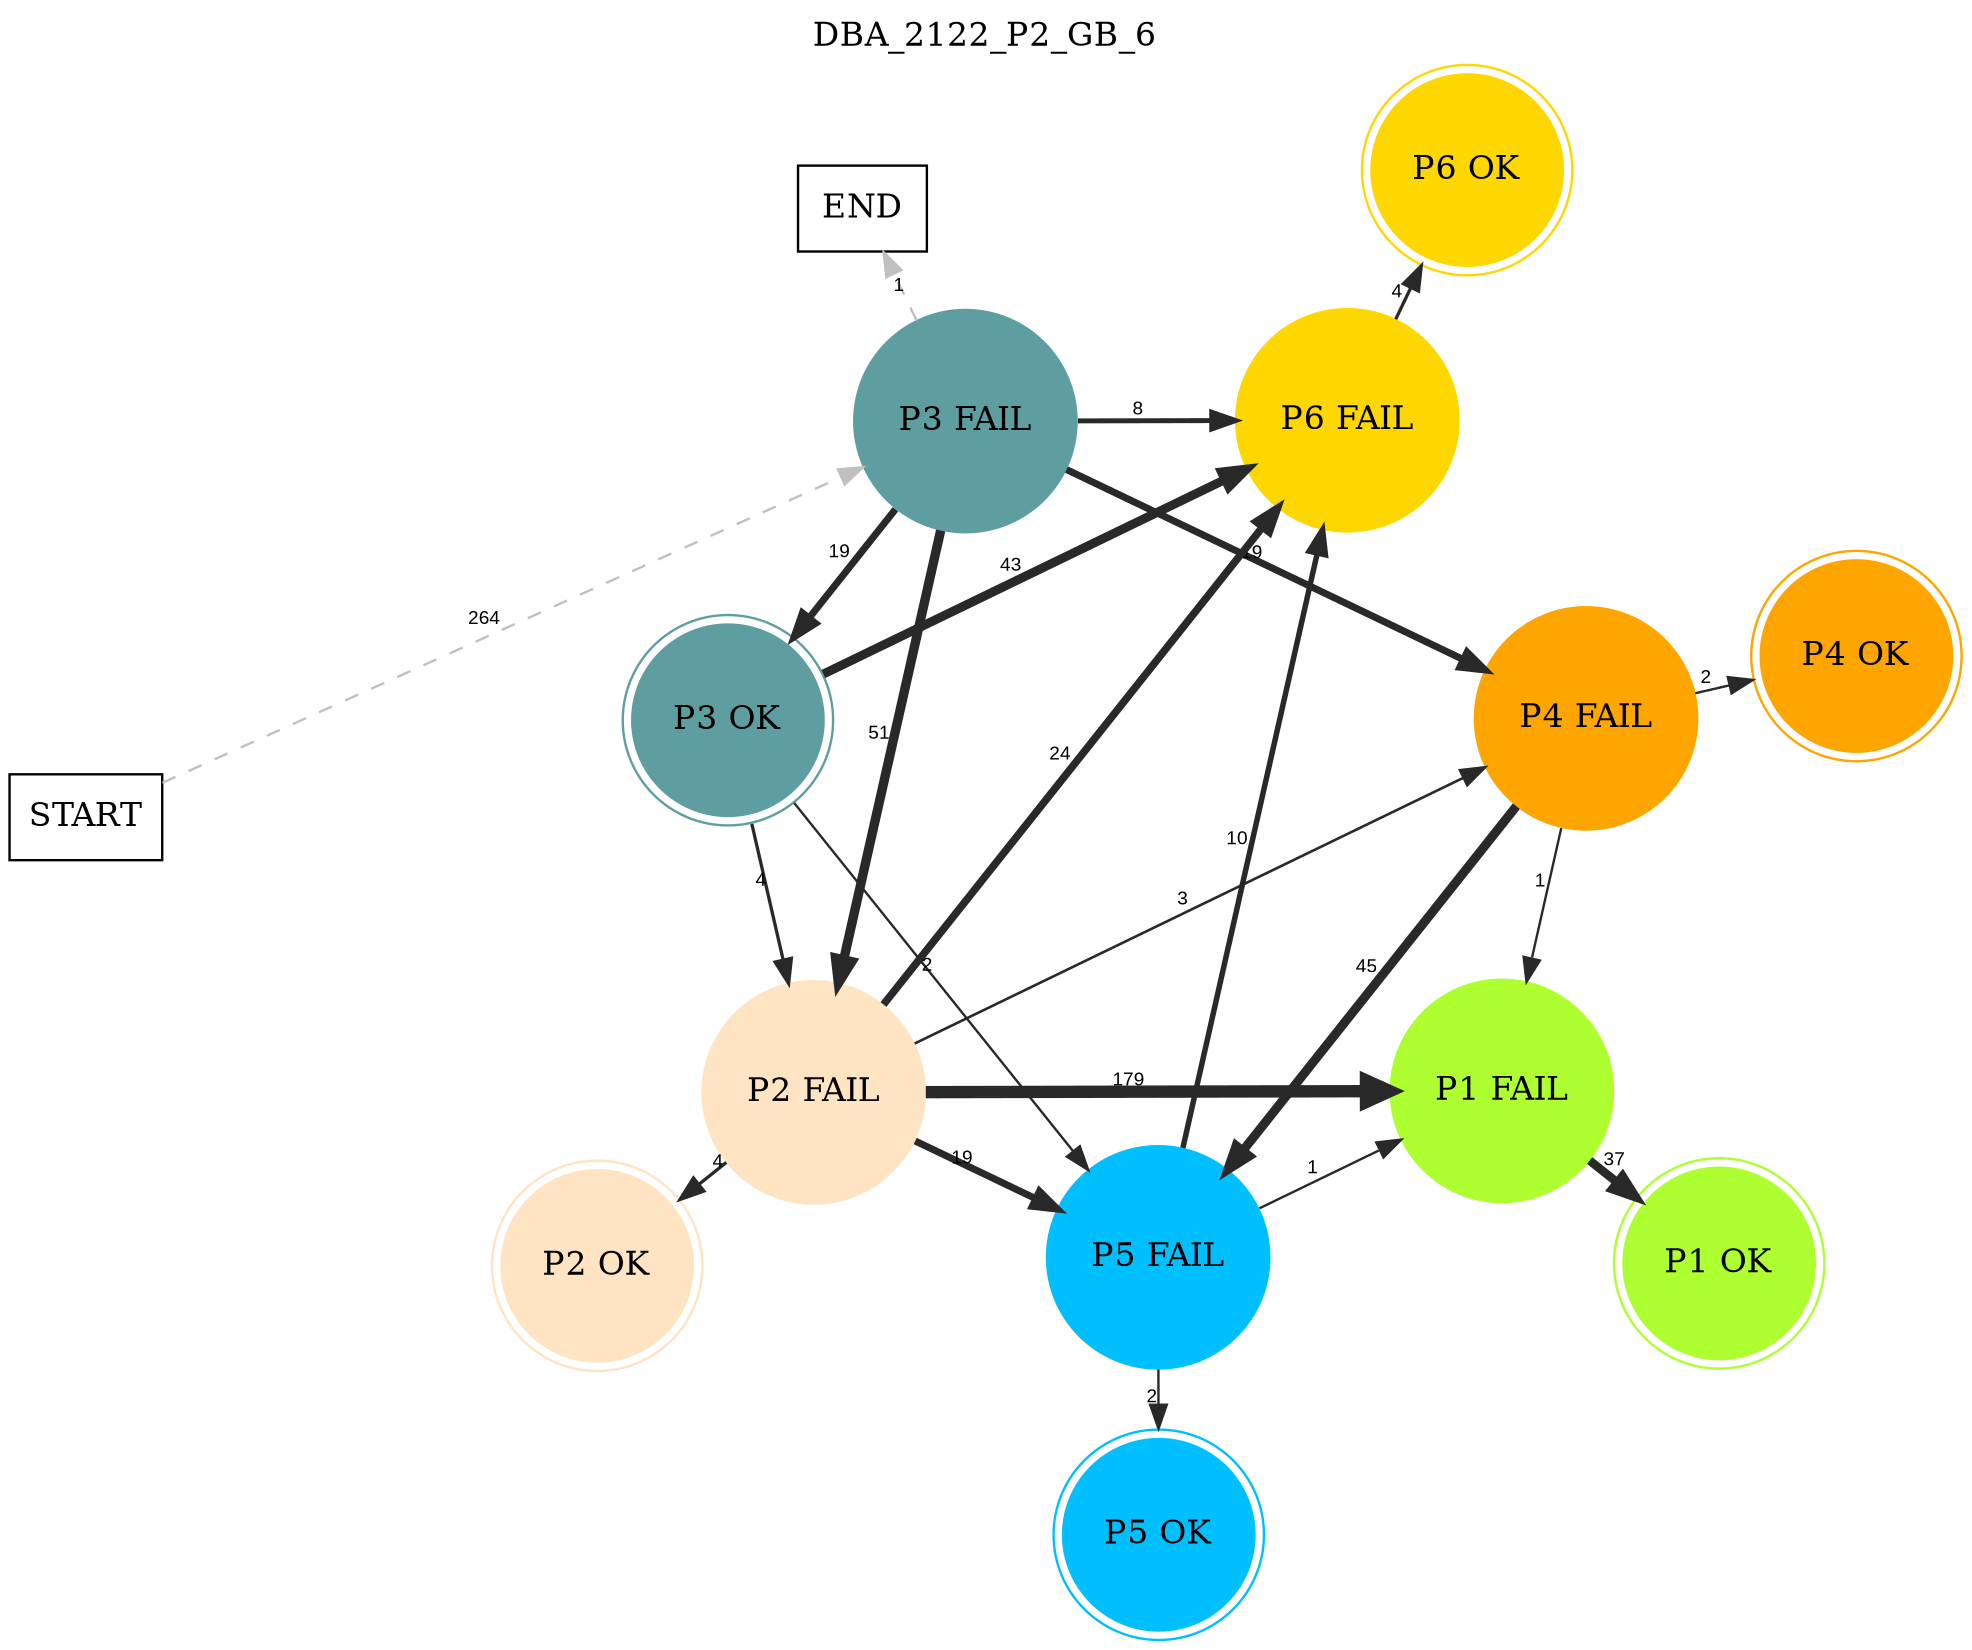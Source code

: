 digraph DBA_2122_P2_GB_6 {
	labelloc="t";
	label=DBA_2122_P2_GB_6;
	dpi = 150
	size="16,11!";
	margin = 0;
layout=circo;
"START" [shape=box, fillcolor=white, style=filled, color=black]
"P3 FAIL" [shape=circle, color=cadetblue, style=filled]
"P2 FAIL" [shape=circle, color=bisque, style=filled]
"P4 FAIL" [shape=circle, color=orange, style=filled]
"P3 OK" [shape=circle, color=cadetblue, peripheries=2, style=filled]
"P2 OK" [shape=circle, color=bisque, peripheries=2, style=filled]
"P1 FAIL" [shape=circle, color=greenyellow, style=filled]
"P1 OK" [shape=circle, color=greenyellow, peripheries=2, style=filled]
"P4 OK" [shape=circle, color=orange, peripheries=2, style=filled]
"P5 FAIL" [shape=circle, color=deepskyblue, style=filled]
"P5 OK" [shape=circle, color=deepskyblue, peripheries=2, style=filled]
"P6 FAIL" [shape=circle, color=gold, style=filled]
"P6 OK" [shape=circle, color=gold, peripheries=2, style=filled]
"END" [shape=box, fillcolor=white, style=filled, color=black]
"START" -> "P3 FAIL" [ style = dashed color=grey label ="264" labelfloat=false fontname="Arial" fontsize=8]

"P3 FAIL" -> "P2 FAIL" [ color=grey16 penwidth = "3.93182563272433"label ="51" labelfloat=false fontname="Arial" fontsize=8]

"P3 FAIL" -> "P4 FAIL" [ color=grey16 penwidth = "2.94443897916644"label ="19" labelfloat=false fontname="Arial" fontsize=8]

"P3 FAIL" -> "P3 OK" [ color=grey16 penwidth = "2.94443897916644"label ="19" labelfloat=false fontname="Arial" fontsize=8]

"P3 FAIL" -> "P6 FAIL" [ color=grey16 penwidth = "2.07944154167984"label ="8" labelfloat=false fontname="Arial" fontsize=8]

"P3 FAIL" -> "END" [ style = dashed color=grey label ="1" labelfloat=false fontname="Arial" fontsize=8]

"P2 FAIL" -> "P4 FAIL" [ color=grey16 penwidth = "1.09861228866811"label ="3" labelfloat=false fontname="Arial" fontsize=8]

"P2 FAIL" -> "P2 OK" [ color=grey16 penwidth = "1.38629436111989"label ="4" labelfloat=false fontname="Arial" fontsize=8]

"P2 FAIL" -> "P1 FAIL" [ color=grey16 penwidth = "5.18738580584075"label ="179" labelfloat=false fontname="Arial" fontsize=8]

"P2 FAIL" -> "P5 FAIL" [ color=grey16 penwidth = "2.94443897916644"label ="19" labelfloat=false fontname="Arial" fontsize=8]

"P2 FAIL" -> "P6 FAIL" [ color=grey16 penwidth = "3.17805383034795"label ="24" labelfloat=false fontname="Arial" fontsize=8]

"P4 FAIL" -> "P1 FAIL" [ color=grey16 penwidth = "1"label ="1" labelfloat=false fontname="Arial" fontsize=8]

"P4 FAIL" -> "P4 OK" [ color=grey16 penwidth = "1"label ="2" labelfloat=false fontname="Arial" fontsize=8]

"P4 FAIL" -> "P5 FAIL" [ color=grey16 penwidth = "3.80666248977032"label ="45" labelfloat=false fontname="Arial" fontsize=8]

"P3 OK" -> "P2 FAIL" [ color=grey16 penwidth = "1.38629436111989"label ="4" labelfloat=false fontname="Arial" fontsize=8]

"P3 OK" -> "P5 FAIL" [ color=grey16 penwidth = "1"label ="2" labelfloat=false fontname="Arial" fontsize=8]

"P3 OK" -> "P6 FAIL" [ color=grey16 penwidth = "3.76120011569356"label ="43" labelfloat=false fontname="Arial" fontsize=8]

"P1 FAIL" -> "P1 OK" [ color=grey16 penwidth = "3.61091791264422"label ="37" labelfloat=false fontname="Arial" fontsize=8]

"P5 FAIL" -> "P1 FAIL" [ color=grey16 penwidth = "1"label ="1" labelfloat=false fontname="Arial" fontsize=8]

"P5 FAIL" -> "P5 OK" [ color=grey16 penwidth = "1"label ="2" labelfloat=false fontname="Arial" fontsize=8]

"P5 FAIL" -> "P6 FAIL" [ color=grey16 penwidth = "2.30258509299405"label ="10" labelfloat=false fontname="Arial" fontsize=8]

"P6 FAIL" -> "P6 OK" [ color=grey16 penwidth = "1.38629436111989"label ="4" labelfloat=false fontname="Arial" fontsize=8]

}
